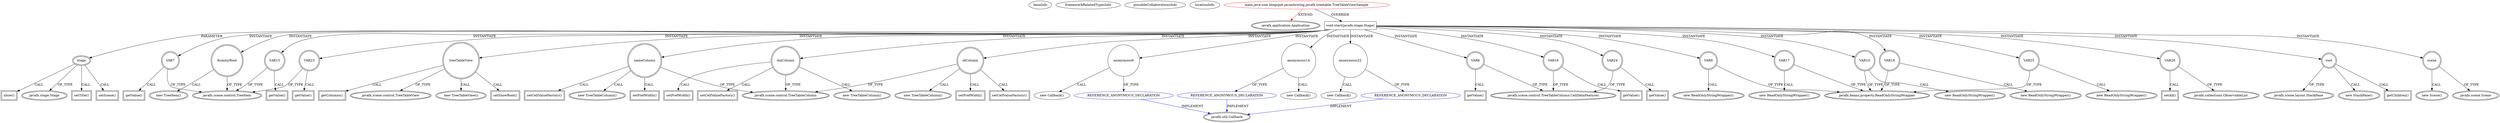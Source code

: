 digraph {
baseInfo[graphId=3993,category="extension_graph",isAnonymous=false,possibleRelation=true]
frameworkRelatedTypesInfo[0="javafx.application.Application"]
possibleCollaborationsInfo[0="3993~OVERRIDING_METHOD_DECLARATION-INSTANTIATION-~javafx.application.Application ~javafx.util.Callback ~false~true"]
locationInfo[projectName="ranganathankm-blog",filePath="/ranganathankm-blog/blog-master/javafx-sample-treetable/src/main/java/com/blogspot/javanbswing/javafx/treetable/TreeTableViewSample.java",contextSignature="TreeTableViewSample",graphId="3993"]
0[label="main.java.com.blogspot.javanbswing.javafx.treetable.TreeTableViewSample",vertexType="ROOT_CLIENT_CLASS_DECLARATION",isFrameworkType=false,color=red]
1[label="javafx.application.Application",vertexType="FRAMEWORK_CLASS_TYPE",isFrameworkType=true,peripheries=2]
2[label="void start(javafx.stage.Stage)",vertexType="OVERRIDING_METHOD_DECLARATION",isFrameworkType=false,shape=box]
3[label="stage",vertexType="PARAMETER_DECLARATION",isFrameworkType=true,peripheries=2]
4[label="javafx.stage.Stage",vertexType="FRAMEWORK_CLASS_TYPE",isFrameworkType=true,peripheries=2]
6[label="dummyRoot",vertexType="VARIABLE_EXPRESION",isFrameworkType=true,peripheries=2,shape=circle]
7[label="javafx.scene.control.TreeItem",vertexType="FRAMEWORK_CLASS_TYPE",isFrameworkType=true,peripheries=2]
5[label="new TreeItem()",vertexType="CONSTRUCTOR_CALL",isFrameworkType=true,peripheries=2]
9[label="treeTableView",vertexType="VARIABLE_EXPRESION",isFrameworkType=true,peripheries=2,shape=circle]
10[label="javafx.scene.control.TreeTableView",vertexType="FRAMEWORK_CLASS_TYPE",isFrameworkType=true,peripheries=2]
8[label="new TreeTableView()",vertexType="CONSTRUCTOR_CALL",isFrameworkType=true,peripheries=2]
12[label="setShowRoot()",vertexType="INSIDE_CALL",isFrameworkType=true,peripheries=2,shape=box]
14[label="idColumn",vertexType="VARIABLE_EXPRESION",isFrameworkType=true,peripheries=2,shape=circle]
15[label="javafx.scene.control.TreeTableColumn",vertexType="FRAMEWORK_CLASS_TYPE",isFrameworkType=true,peripheries=2]
13[label="new TreeTableColumn()",vertexType="CONSTRUCTOR_CALL",isFrameworkType=true,peripheries=2]
17[label="setPrefWidth()",vertexType="INSIDE_CALL",isFrameworkType=true,peripheries=2,shape=box]
19[label="setCellValueFactory()",vertexType="INSIDE_CALL",isFrameworkType=true,peripheries=2,shape=box]
21[label="anonymous6",vertexType="VARIABLE_EXPRESION",isFrameworkType=false,shape=circle]
22[label="REFERENCE_ANONYMOUS_DECLARATION",vertexType="REFERENCE_ANONYMOUS_DECLARATION",isFrameworkType=false,color=blue]
23[label="javafx.util.Callback",vertexType="FRAMEWORK_INTERFACE_TYPE",isFrameworkType=true,peripheries=2]
20[label="new Callback()",vertexType="CONSTRUCTOR_CALL",isFrameworkType=false]
24[label="VAR7",vertexType="VARIABLE_EXPRESION",isFrameworkType=true,peripheries=2,shape=circle]
25[label="getValue()",vertexType="INSIDE_CALL",isFrameworkType=true,peripheries=2,shape=box]
27[label="VAR8",vertexType="VARIABLE_EXPRESION",isFrameworkType=true,peripheries=2,shape=circle]
29[label="javafx.scene.control.TreeTableColumn.CellDataFeatures",vertexType="FRAMEWORK_CLASS_TYPE",isFrameworkType=true,peripheries=2]
28[label="getValue()",vertexType="INSIDE_CALL",isFrameworkType=true,peripheries=2,shape=box]
31[label="VAR9",vertexType="VARIABLE_EXPRESION",isFrameworkType=true,peripheries=2,shape=circle]
32[label="javafx.beans.property.ReadOnlyStringWrapper",vertexType="FRAMEWORK_CLASS_TYPE",isFrameworkType=true,peripheries=2]
30[label="new ReadOnlyStringWrapper()",vertexType="CONSTRUCTOR_CALL",isFrameworkType=true,peripheries=2]
34[label="VAR10",vertexType="VARIABLE_EXPRESION",isFrameworkType=true,peripheries=2,shape=circle]
33[label="new ReadOnlyStringWrapper()",vertexType="CONSTRUCTOR_CALL",isFrameworkType=true,peripheries=2]
37[label="nameColumn",vertexType="VARIABLE_EXPRESION",isFrameworkType=true,peripheries=2,shape=circle]
36[label="new TreeTableColumn()",vertexType="CONSTRUCTOR_CALL",isFrameworkType=true,peripheries=2]
40[label="setPrefWidth()",vertexType="INSIDE_CALL",isFrameworkType=true,peripheries=2,shape=box]
42[label="setCellValueFactory()",vertexType="INSIDE_CALL",isFrameworkType=true,peripheries=2,shape=box]
44[label="anonymous14",vertexType="VARIABLE_EXPRESION",isFrameworkType=false,shape=circle]
45[label="REFERENCE_ANONYMOUS_DECLARATION",vertexType="REFERENCE_ANONYMOUS_DECLARATION",isFrameworkType=false,color=blue]
43[label="new Callback()",vertexType="CONSTRUCTOR_CALL",isFrameworkType=false]
47[label="VAR15",vertexType="VARIABLE_EXPRESION",isFrameworkType=true,peripheries=2,shape=circle]
48[label="getValue()",vertexType="INSIDE_CALL",isFrameworkType=true,peripheries=2,shape=box]
50[label="VAR16",vertexType="VARIABLE_EXPRESION",isFrameworkType=true,peripheries=2,shape=circle]
51[label="getValue()",vertexType="INSIDE_CALL",isFrameworkType=true,peripheries=2,shape=box]
54[label="VAR17",vertexType="VARIABLE_EXPRESION",isFrameworkType=true,peripheries=2,shape=circle]
53[label="new ReadOnlyStringWrapper()",vertexType="CONSTRUCTOR_CALL",isFrameworkType=true,peripheries=2]
57[label="VAR18",vertexType="VARIABLE_EXPRESION",isFrameworkType=true,peripheries=2,shape=circle]
56[label="new ReadOnlyStringWrapper()",vertexType="CONSTRUCTOR_CALL",isFrameworkType=true,peripheries=2]
60[label="dojColumn",vertexType="VARIABLE_EXPRESION",isFrameworkType=true,peripheries=2,shape=circle]
59[label="new TreeTableColumn()",vertexType="CONSTRUCTOR_CALL",isFrameworkType=true,peripheries=2]
63[label="setPrefWidth()",vertexType="INSIDE_CALL",isFrameworkType=true,peripheries=2,shape=box]
65[label="setCellValueFactory()",vertexType="INSIDE_CALL",isFrameworkType=true,peripheries=2,shape=box]
67[label="anonymous22",vertexType="VARIABLE_EXPRESION",isFrameworkType=false,shape=circle]
68[label="REFERENCE_ANONYMOUS_DECLARATION",vertexType="REFERENCE_ANONYMOUS_DECLARATION",isFrameworkType=false,color=blue]
66[label="new Callback()",vertexType="CONSTRUCTOR_CALL",isFrameworkType=false]
70[label="VAR23",vertexType="VARIABLE_EXPRESION",isFrameworkType=true,peripheries=2,shape=circle]
71[label="getValue()",vertexType="INSIDE_CALL",isFrameworkType=true,peripheries=2,shape=box]
73[label="VAR24",vertexType="VARIABLE_EXPRESION",isFrameworkType=true,peripheries=2,shape=circle]
74[label="getValue()",vertexType="INSIDE_CALL",isFrameworkType=true,peripheries=2,shape=box]
77[label="VAR25",vertexType="VARIABLE_EXPRESION",isFrameworkType=true,peripheries=2,shape=circle]
76[label="new ReadOnlyStringWrapper()",vertexType="CONSTRUCTOR_CALL",isFrameworkType=true,peripheries=2]
79[label="VAR26",vertexType="VARIABLE_EXPRESION",isFrameworkType=true,peripheries=2,shape=circle]
81[label="javafx.collections.ObservableList",vertexType="FRAMEWORK_INTERFACE_TYPE",isFrameworkType=true,peripheries=2]
80[label="setAll()",vertexType="INSIDE_CALL",isFrameworkType=true,peripheries=2,shape=box]
83[label="getColumns()",vertexType="INSIDE_CALL",isFrameworkType=true,peripheries=2,shape=box]
85[label="root",vertexType="VARIABLE_EXPRESION",isFrameworkType=true,peripheries=2,shape=circle]
86[label="javafx.scene.layout.StackPane",vertexType="FRAMEWORK_CLASS_TYPE",isFrameworkType=true,peripheries=2]
84[label="new StackPane()",vertexType="CONSTRUCTOR_CALL",isFrameworkType=true,peripheries=2]
88[label="getChildren()",vertexType="INSIDE_CALL",isFrameworkType=true,peripheries=2,shape=box]
90[label="scene",vertexType="VARIABLE_EXPRESION",isFrameworkType=true,peripheries=2,shape=circle]
91[label="javafx.scene.Scene",vertexType="FRAMEWORK_CLASS_TYPE",isFrameworkType=true,peripheries=2]
89[label="new Scene()",vertexType="CONSTRUCTOR_CALL",isFrameworkType=true,peripheries=2]
93[label="setTitle()",vertexType="INSIDE_CALL",isFrameworkType=true,peripheries=2,shape=box]
95[label="setScene()",vertexType="INSIDE_CALL",isFrameworkType=true,peripheries=2,shape=box]
97[label="show()",vertexType="INSIDE_CALL",isFrameworkType=true,peripheries=2,shape=box]
0->1[label="EXTEND",color=red]
0->2[label="OVERRIDE"]
3->4[label="OF_TYPE"]
2->3[label="PARAMETER"]
2->6[label="INSTANTIATE"]
6->7[label="OF_TYPE"]
6->5[label="CALL"]
2->9[label="INSTANTIATE"]
9->10[label="OF_TYPE"]
9->8[label="CALL"]
9->12[label="CALL"]
2->14[label="INSTANTIATE"]
14->15[label="OF_TYPE"]
14->13[label="CALL"]
14->17[label="CALL"]
14->19[label="CALL"]
2->21[label="INSTANTIATE"]
22->23[label="IMPLEMENT",color=blue]
21->22[label="OF_TYPE"]
21->20[label="CALL"]
2->24[label="INSTANTIATE"]
24->7[label="OF_TYPE"]
24->25[label="CALL"]
2->27[label="INSTANTIATE"]
27->29[label="OF_TYPE"]
27->28[label="CALL"]
2->31[label="INSTANTIATE"]
31->32[label="OF_TYPE"]
31->30[label="CALL"]
2->34[label="INSTANTIATE"]
34->32[label="OF_TYPE"]
34->33[label="CALL"]
2->37[label="INSTANTIATE"]
37->15[label="OF_TYPE"]
37->36[label="CALL"]
37->40[label="CALL"]
37->42[label="CALL"]
2->44[label="INSTANTIATE"]
45->23[label="IMPLEMENT",color=blue]
44->45[label="OF_TYPE"]
44->43[label="CALL"]
2->47[label="INSTANTIATE"]
47->7[label="OF_TYPE"]
47->48[label="CALL"]
2->50[label="INSTANTIATE"]
50->29[label="OF_TYPE"]
50->51[label="CALL"]
2->54[label="INSTANTIATE"]
54->32[label="OF_TYPE"]
54->53[label="CALL"]
2->57[label="INSTANTIATE"]
57->32[label="OF_TYPE"]
57->56[label="CALL"]
2->60[label="INSTANTIATE"]
60->15[label="OF_TYPE"]
60->59[label="CALL"]
60->63[label="CALL"]
60->65[label="CALL"]
2->67[label="INSTANTIATE"]
68->23[label="IMPLEMENT",color=blue]
67->68[label="OF_TYPE"]
67->66[label="CALL"]
2->70[label="INSTANTIATE"]
70->7[label="OF_TYPE"]
70->71[label="CALL"]
2->73[label="INSTANTIATE"]
73->29[label="OF_TYPE"]
73->74[label="CALL"]
2->77[label="INSTANTIATE"]
77->32[label="OF_TYPE"]
77->76[label="CALL"]
2->79[label="INSTANTIATE"]
79->81[label="OF_TYPE"]
79->80[label="CALL"]
9->83[label="CALL"]
2->85[label="INSTANTIATE"]
85->86[label="OF_TYPE"]
85->84[label="CALL"]
85->88[label="CALL"]
2->90[label="INSTANTIATE"]
90->91[label="OF_TYPE"]
90->89[label="CALL"]
3->93[label="CALL"]
3->95[label="CALL"]
3->97[label="CALL"]
}
